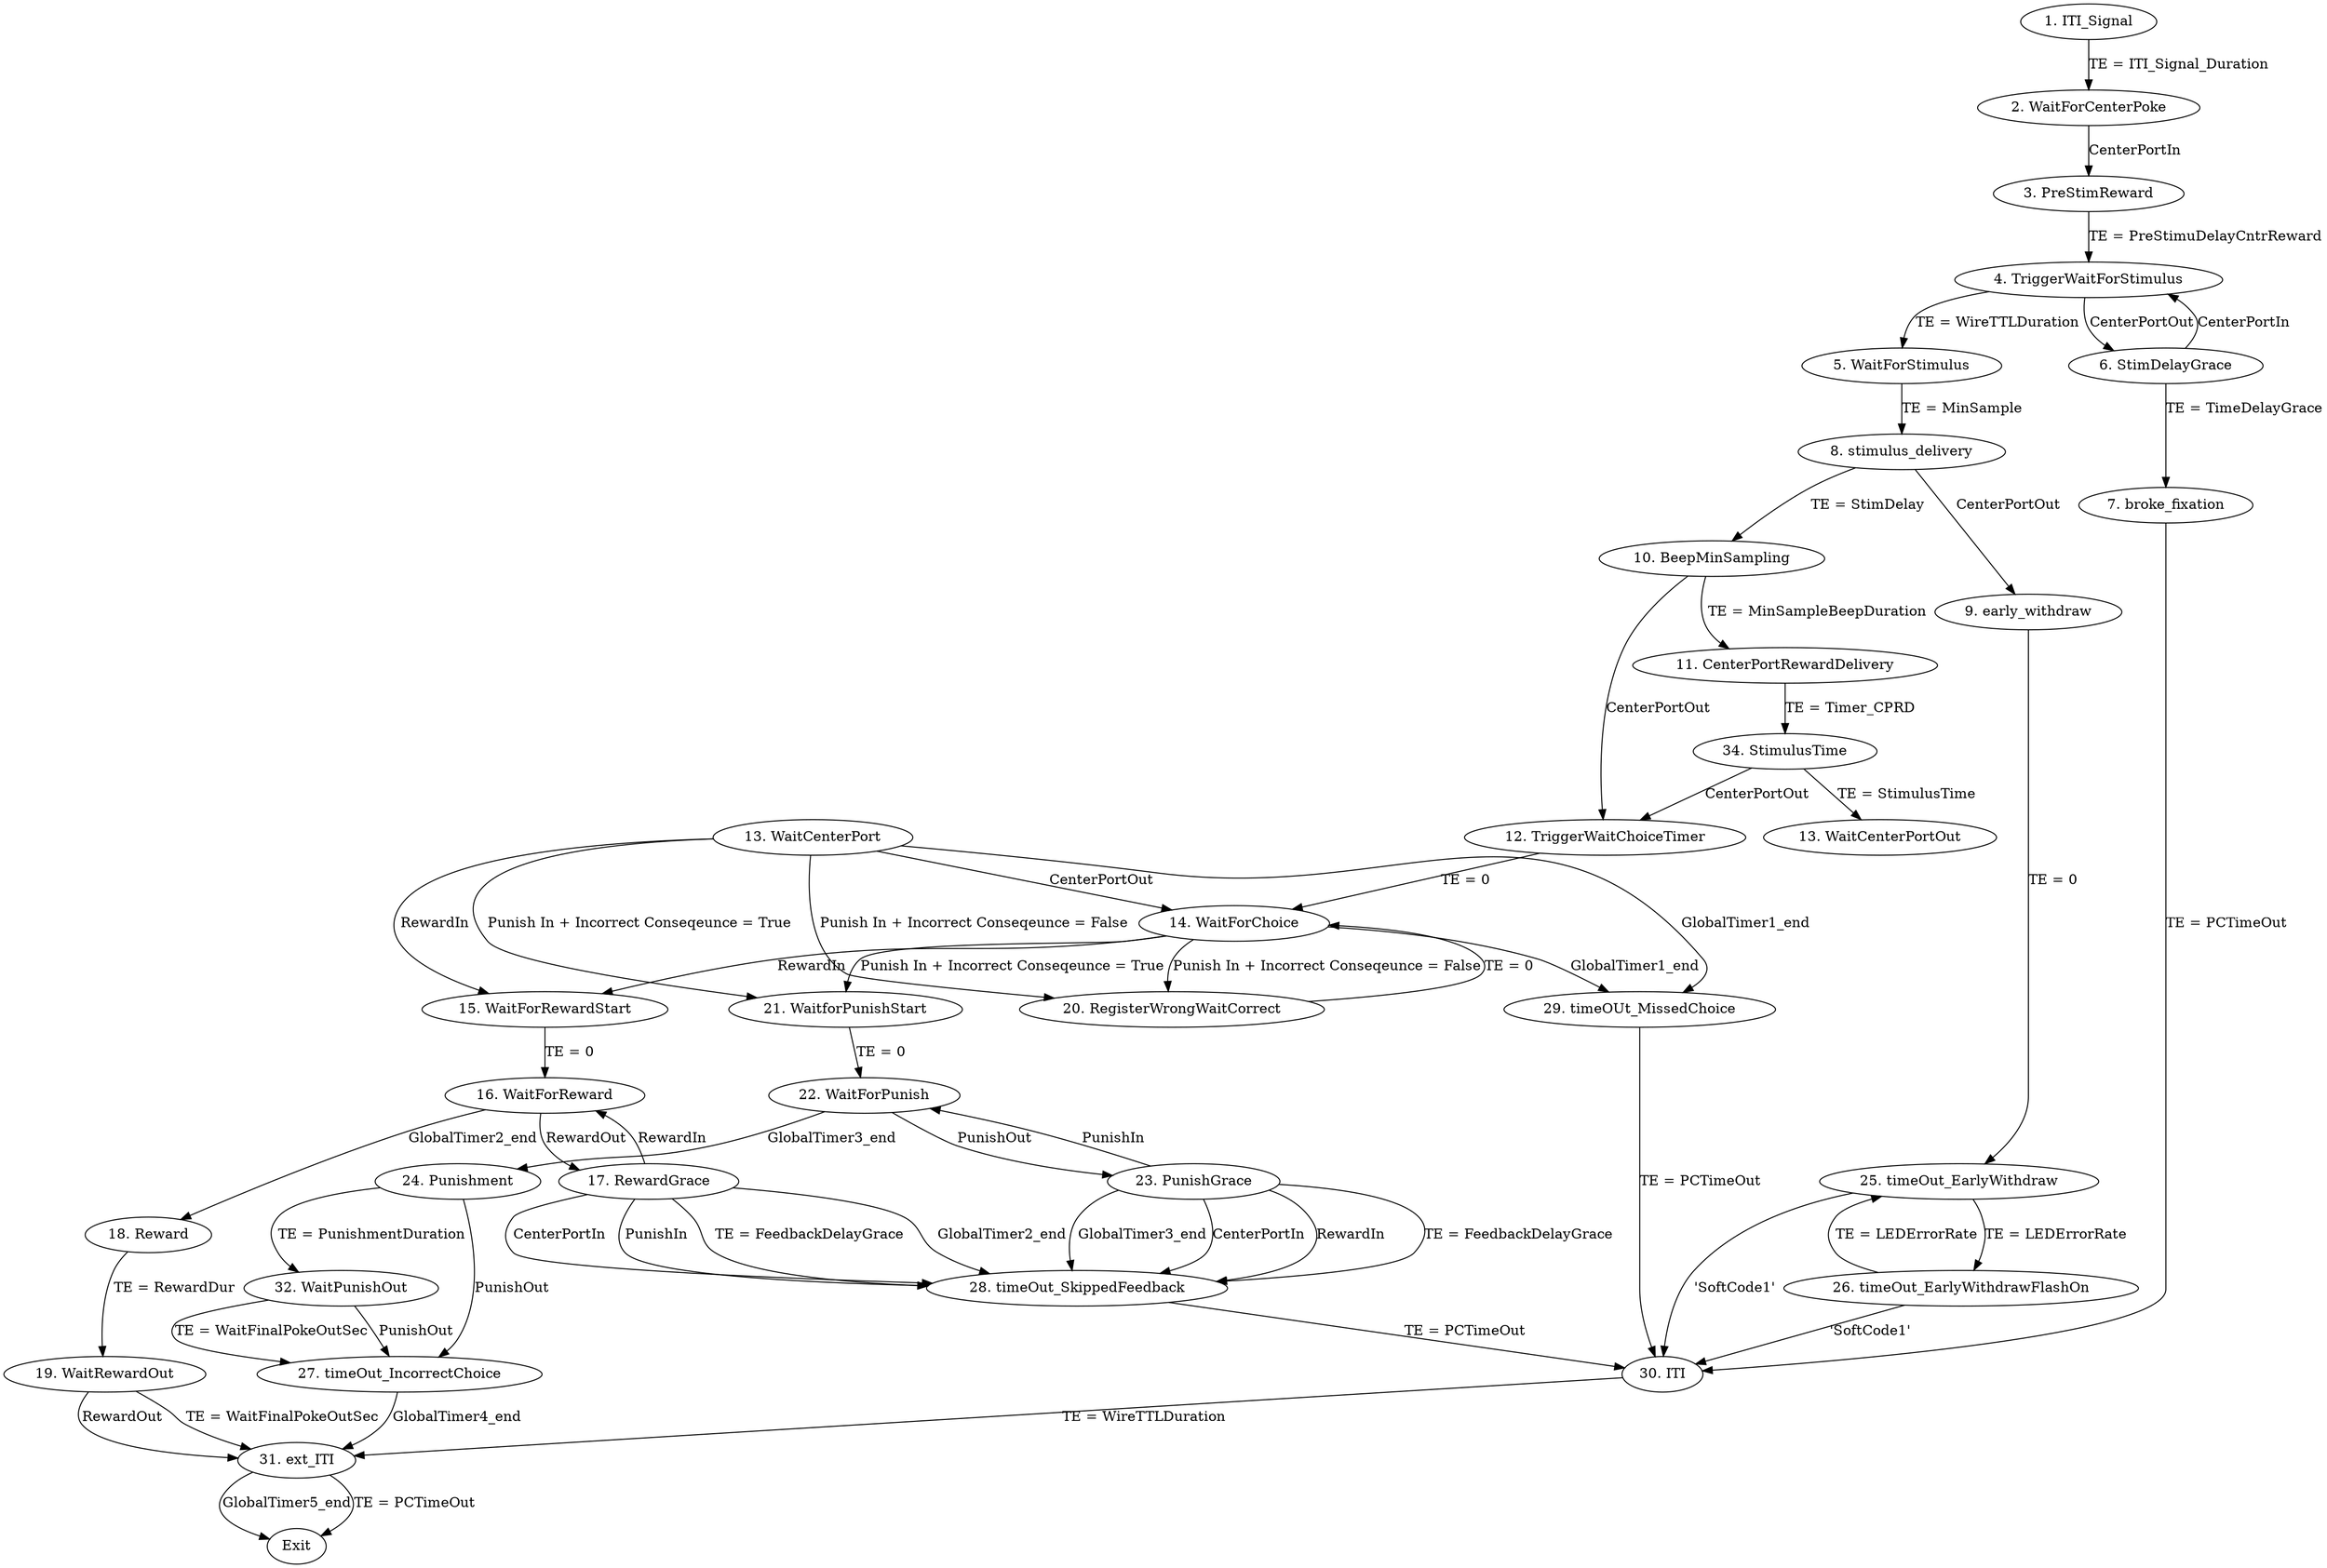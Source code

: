 digraph {
	"1. ITI_Signal"
	"2. WaitForCenterPoke"
	"1. ITI_Signal" -> "2. WaitForCenterPoke" [label="TE = ITI_Signal_Duration"]
	"2. WaitForCenterPoke"
	"3. PreStimReward"
	"2. WaitForCenterPoke" -> "3. PreStimReward" [label=CenterPortIn]
	"3. PreStimReward"
	"4. TriggerWaitForStimulus"
	"3. PreStimReward" -> "4. TriggerWaitForStimulus" [label="TE = PreStimuDelayCntrReward"]
	"4. TriggerWaitForStimulus"
	"5. WaitForStimulus"
	"4. TriggerWaitForStimulus" -> "5. WaitForStimulus" [label="TE = WireTTLDuration"]
	"4. TriggerWaitForStimulus"
	"6. StimDelayGrace"
	"4. TriggerWaitForStimulus" -> "6. StimDelayGrace" [label=CenterPortOut]
	"5. WaitForStimulus"
	"8. stimulus_delivery"
	"5. WaitForStimulus" -> "8. stimulus_delivery" [label="TE = MinSample"]
	"8. stimulus_delivery"
	"9. early_withdraw"
	"8. stimulus_delivery" -> "9. early_withdraw" [label=CenterPortOut]
	"8. stimulus_delivery"
	"10. BeepMinSampling"
	"8. stimulus_delivery" -> "10. BeepMinSampling" [label="TE = StimDelay"]
	"9. early_withdraw"
	"25. timeOut_EarlyWithdraw"
	"9. early_withdraw" -> "25. timeOut_EarlyWithdraw" [label="TE = 0"]
	"25. timeOut_EarlyWithdraw"
	"26. timeOut_EarlyWithdrawFlashOn"
	"25. timeOut_EarlyWithdraw" -> "26. timeOut_EarlyWithdrawFlashOn" [label="TE = LEDErrorRate"]
	"25. timeOut_EarlyWithdraw"
	"30. ITI"
	"25. timeOut_EarlyWithdraw" -> "30. ITI" [label="'SoftCode1'"]
	"26. timeOut_EarlyWithdrawFlashOn"
	"25. timeOut_EarlyWithdraw"
	"26. timeOut_EarlyWithdrawFlashOn" -> "25. timeOut_EarlyWithdraw" [label="TE = LEDErrorRate"]
	"26. timeOut_EarlyWithdrawFlashOn"
	"30. ITI"
	"26. timeOut_EarlyWithdrawFlashOn" -> "30. ITI" [label="'SoftCode1'"]
	"6. StimDelayGrace"
	"4. TriggerWaitForStimulus"
	"6. StimDelayGrace" -> "4. TriggerWaitForStimulus" [label=CenterPortIn]
	"6. StimDelayGrace"
	"7. broke_fixation"
	"6. StimDelayGrace" -> "7. broke_fixation" [label="TE = TimeDelayGrace"]
	"7. broke_fixation"
	"30. ITI"
	"7. broke_fixation" -> "30. ITI" [label="TE = PCTimeOut"]
	"10. BeepMinSampling"
	"11. CenterPortRewardDelivery"
	"10. BeepMinSampling" -> "11. CenterPortRewardDelivery" [label="TE = MinSampleBeepDuration"]
	"10. BeepMinSampling"
	"12. TriggerWaitChoiceTimer"
	"10. BeepMinSampling" -> "12. TriggerWaitChoiceTimer" [label=CenterPortOut]
	"11. CenterPortRewardDelivery"
	"34. StimulusTime"
	"11. CenterPortRewardDelivery" -> "34. StimulusTime" [label="TE = Timer_CPRD"]
	"34. StimulusTime"
	"13. WaitCenterPortOut"
	"34. StimulusTime" -> "13. WaitCenterPortOut" [label="TE = StimulusTime"]
	"34. StimulusTime"
	"12. TriggerWaitChoiceTimer"
	"34. StimulusTime" -> "12. TriggerWaitChoiceTimer" [label=CenterPortOut]
	"13. WaitCenterPort"
	"14. WaitForChoice"
	"13. WaitCenterPort" -> "14. WaitForChoice" [label=CenterPortOut]
	"13. WaitCenterPort"
	"15. WaitForRewardStart"
	"13. WaitCenterPort" -> "15. WaitForRewardStart" [label=RewardIn]
	"13. WaitCenterPort"
	"29. timeOUt_MissedChoice"
	"13. WaitCenterPort" -> "29. timeOUt_MissedChoice" [label=GlobalTimer1_end]
	"13. WaitCenterPort"
	"21. WaitforPunishStart"
	"13. WaitCenterPort" -> "21. WaitforPunishStart" [label="Punish In + Incorrect Conseqeunce = True"]
	"13. WaitCenterPort"
	"20. RegisterWrongWaitCorrect"
	"13. WaitCenterPort" -> "20. RegisterWrongWaitCorrect" [label="Punish In + Incorrect Conseqeunce = False"]
	"12. TriggerWaitChoiceTimer"
	"14. WaitForChoice"
	"12. TriggerWaitChoiceTimer" -> "14. WaitForChoice" [label="TE = 0  "]
	"14. WaitForChoice"
	"15. WaitForRewardStart"
	"14. WaitForChoice" -> "15. WaitForRewardStart" [label=RewardIn]
	"14. WaitForChoice"
	"29. timeOUt_MissedChoice"
	"14. WaitForChoice" -> "29. timeOUt_MissedChoice" [label=GlobalTimer1_end]
	"14. WaitForChoice"
	"21. WaitforPunishStart"
	"14. WaitForChoice" -> "21. WaitforPunishStart" [label="Punish In + Incorrect Conseqeunce = True"]
	"14. WaitForChoice"
	"20. RegisterWrongWaitCorrect"
	"14. WaitForChoice" -> "20. RegisterWrongWaitCorrect" [label="Punish In + Incorrect Conseqeunce = False"]
	"29. timeOUt_MissedChoice"
	"30. ITI"
	"29. timeOUt_MissedChoice" -> "30. ITI" [label="TE = PCTimeOut"]
	"20. RegisterWrongWaitCorrect"
	"14. WaitForChoice"
	"20. RegisterWrongWaitCorrect" -> "14. WaitForChoice" [label="TE = 0"]
	"21. WaitforPunishStart"
	"22. WaitForPunish"
	"21. WaitforPunishStart" -> "22. WaitForPunish" [label="TE = 0"]
	"22. WaitForPunish"
	"23. PunishGrace"
	"22. WaitForPunish" -> "23. PunishGrace" [label=PunishOut]
	"22. WaitForPunish"
	"24. Punishment"
	"22. WaitForPunish" -> "24. Punishment" [label=GlobalTimer3_end]
	"23. PunishGrace"
	"22. WaitForPunish"
	"23. PunishGrace" -> "22. WaitForPunish" [label=PunishIn]
	"23. PunishGrace"
	"28. timeOut_SkippedFeedback"
	"23. PunishGrace" -> "28. timeOut_SkippedFeedback" [label="TE = FeedbackDelayGrace"]
	"23. PunishGrace"
	"28. timeOut_SkippedFeedback"
	"23. PunishGrace" -> "28. timeOut_SkippedFeedback" [label=GlobalTimer3_end]
	"23. PunishGrace"
	"28. timeOut_SkippedFeedback"
	"23. PunishGrace" -> "28. timeOut_SkippedFeedback" [label=CenterPortIn]
	"23. PunishGrace"
	"28. timeOut_SkippedFeedback"
	"23. PunishGrace" -> "28. timeOut_SkippedFeedback" [label=RewardIn]
	"24. Punishment"
	"27. timeOut_IncorrectChoice"
	"24. Punishment" -> "27. timeOut_IncorrectChoice" [label=PunishOut]
	"24. Punishment"
	"32. WaitPunishOut"
	"24. Punishment" -> "32. WaitPunishOut" [label="TE = PunishmentDuration"]
	"27. timeOut_IncorrectChoice"
	"31. ext_ITI"
	"27. timeOut_IncorrectChoice" -> "31. ext_ITI" [label=GlobalTimer4_end]
	"32. WaitPunishOut"
	"27. timeOut_IncorrectChoice"
	"32. WaitPunishOut" -> "27. timeOut_IncorrectChoice" [label="TE = WaitFinalPokeOutSec"]
	"32. WaitPunishOut"
	"27. timeOut_IncorrectChoice"
	"32. WaitPunishOut" -> "27. timeOut_IncorrectChoice" [label=PunishOut]
	"15. WaitForRewardStart"
	"16. WaitForReward"
	"15. WaitForRewardStart" -> "16. WaitForReward" [label="TE = 0"]
	"16. WaitForReward"
	"17. RewardGrace"
	"16. WaitForReward" -> "17. RewardGrace" [label=RewardOut]
	"16. WaitForReward"
	"18. Reward"
	"16. WaitForReward" -> "18. Reward" [label=GlobalTimer2_end]
	"17. RewardGrace"
	"16. WaitForReward"
	"17. RewardGrace" -> "16. WaitForReward" [label=RewardIn]
	"17. RewardGrace"
	"28. timeOut_SkippedFeedback"
	"17. RewardGrace" -> "28. timeOut_SkippedFeedback" [label="TE = FeedbackDelayGrace"]
	"17. RewardGrace"
	"28. timeOut_SkippedFeedback"
	"17. RewardGrace" -> "28. timeOut_SkippedFeedback" [label=GlobalTimer2_end]
	"17. RewardGrace"
	"28. timeOut_SkippedFeedback"
	"17. RewardGrace" -> "28. timeOut_SkippedFeedback" [label=CenterPortIn]
	"17. RewardGrace"
	"28. timeOut_SkippedFeedback"
	"17. RewardGrace" -> "28. timeOut_SkippedFeedback" [label=PunishIn]
	"28. timeOut_SkippedFeedback"
	"30. ITI"
	"28. timeOut_SkippedFeedback" -> "30. ITI" [label="TE = PCTimeOut"]
	"18. Reward"
	"19. WaitRewardOut"
	"18. Reward" -> "19. WaitRewardOut" [label="TE = RewardDur"]
	"19. WaitRewardOut"
	"31. ext_ITI"
	"19. WaitRewardOut" -> "31. ext_ITI" [label="TE = WaitFinalPokeOutSec"]
	"19. WaitRewardOut"
	"31. ext_ITI"
	"19. WaitRewardOut" -> "31. ext_ITI" [label=RewardOut]
	"30. ITI"
	"31. ext_ITI"
	"30. ITI" -> "31. ext_ITI" [label="TE = WireTTLDuration"]
	"31. ext_ITI"
	Exit
	"31. ext_ITI" -> Exit [label=GlobalTimer5_end]
	"31. ext_ITI"
	Exit
	"31. ext_ITI" -> Exit [label="TE = PCTimeOut"]
}

